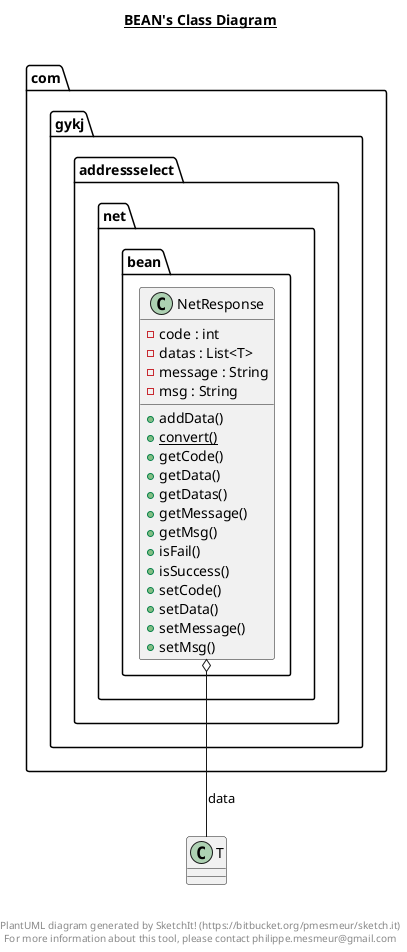 @startuml

title __BEAN's Class Diagram__\n

  namespace com.gykj.addressselect {
    namespace net {
      namespace bean {
        class com.gykj.addressselect.net.bean.NetResponse {
            - code : int
            - datas : List<T>
            - message : String
            - msg : String
            + addData()
            {static} + convert()
            + getCode()
            + getData()
            + getDatas()
            + getMessage()
            + getMsg()
            + isFail()
            + isSuccess()
            + setCode()
            + setData()
            + setMessage()
            + setMsg()
        }
      }
    }
  }
  

  com.gykj.addressselect.net.bean.NetResponse o-- T : data


right footer


PlantUML diagram generated by SketchIt! (https://bitbucket.org/pmesmeur/sketch.it)
For more information about this tool, please contact philippe.mesmeur@gmail.com
endfooter

@enduml
